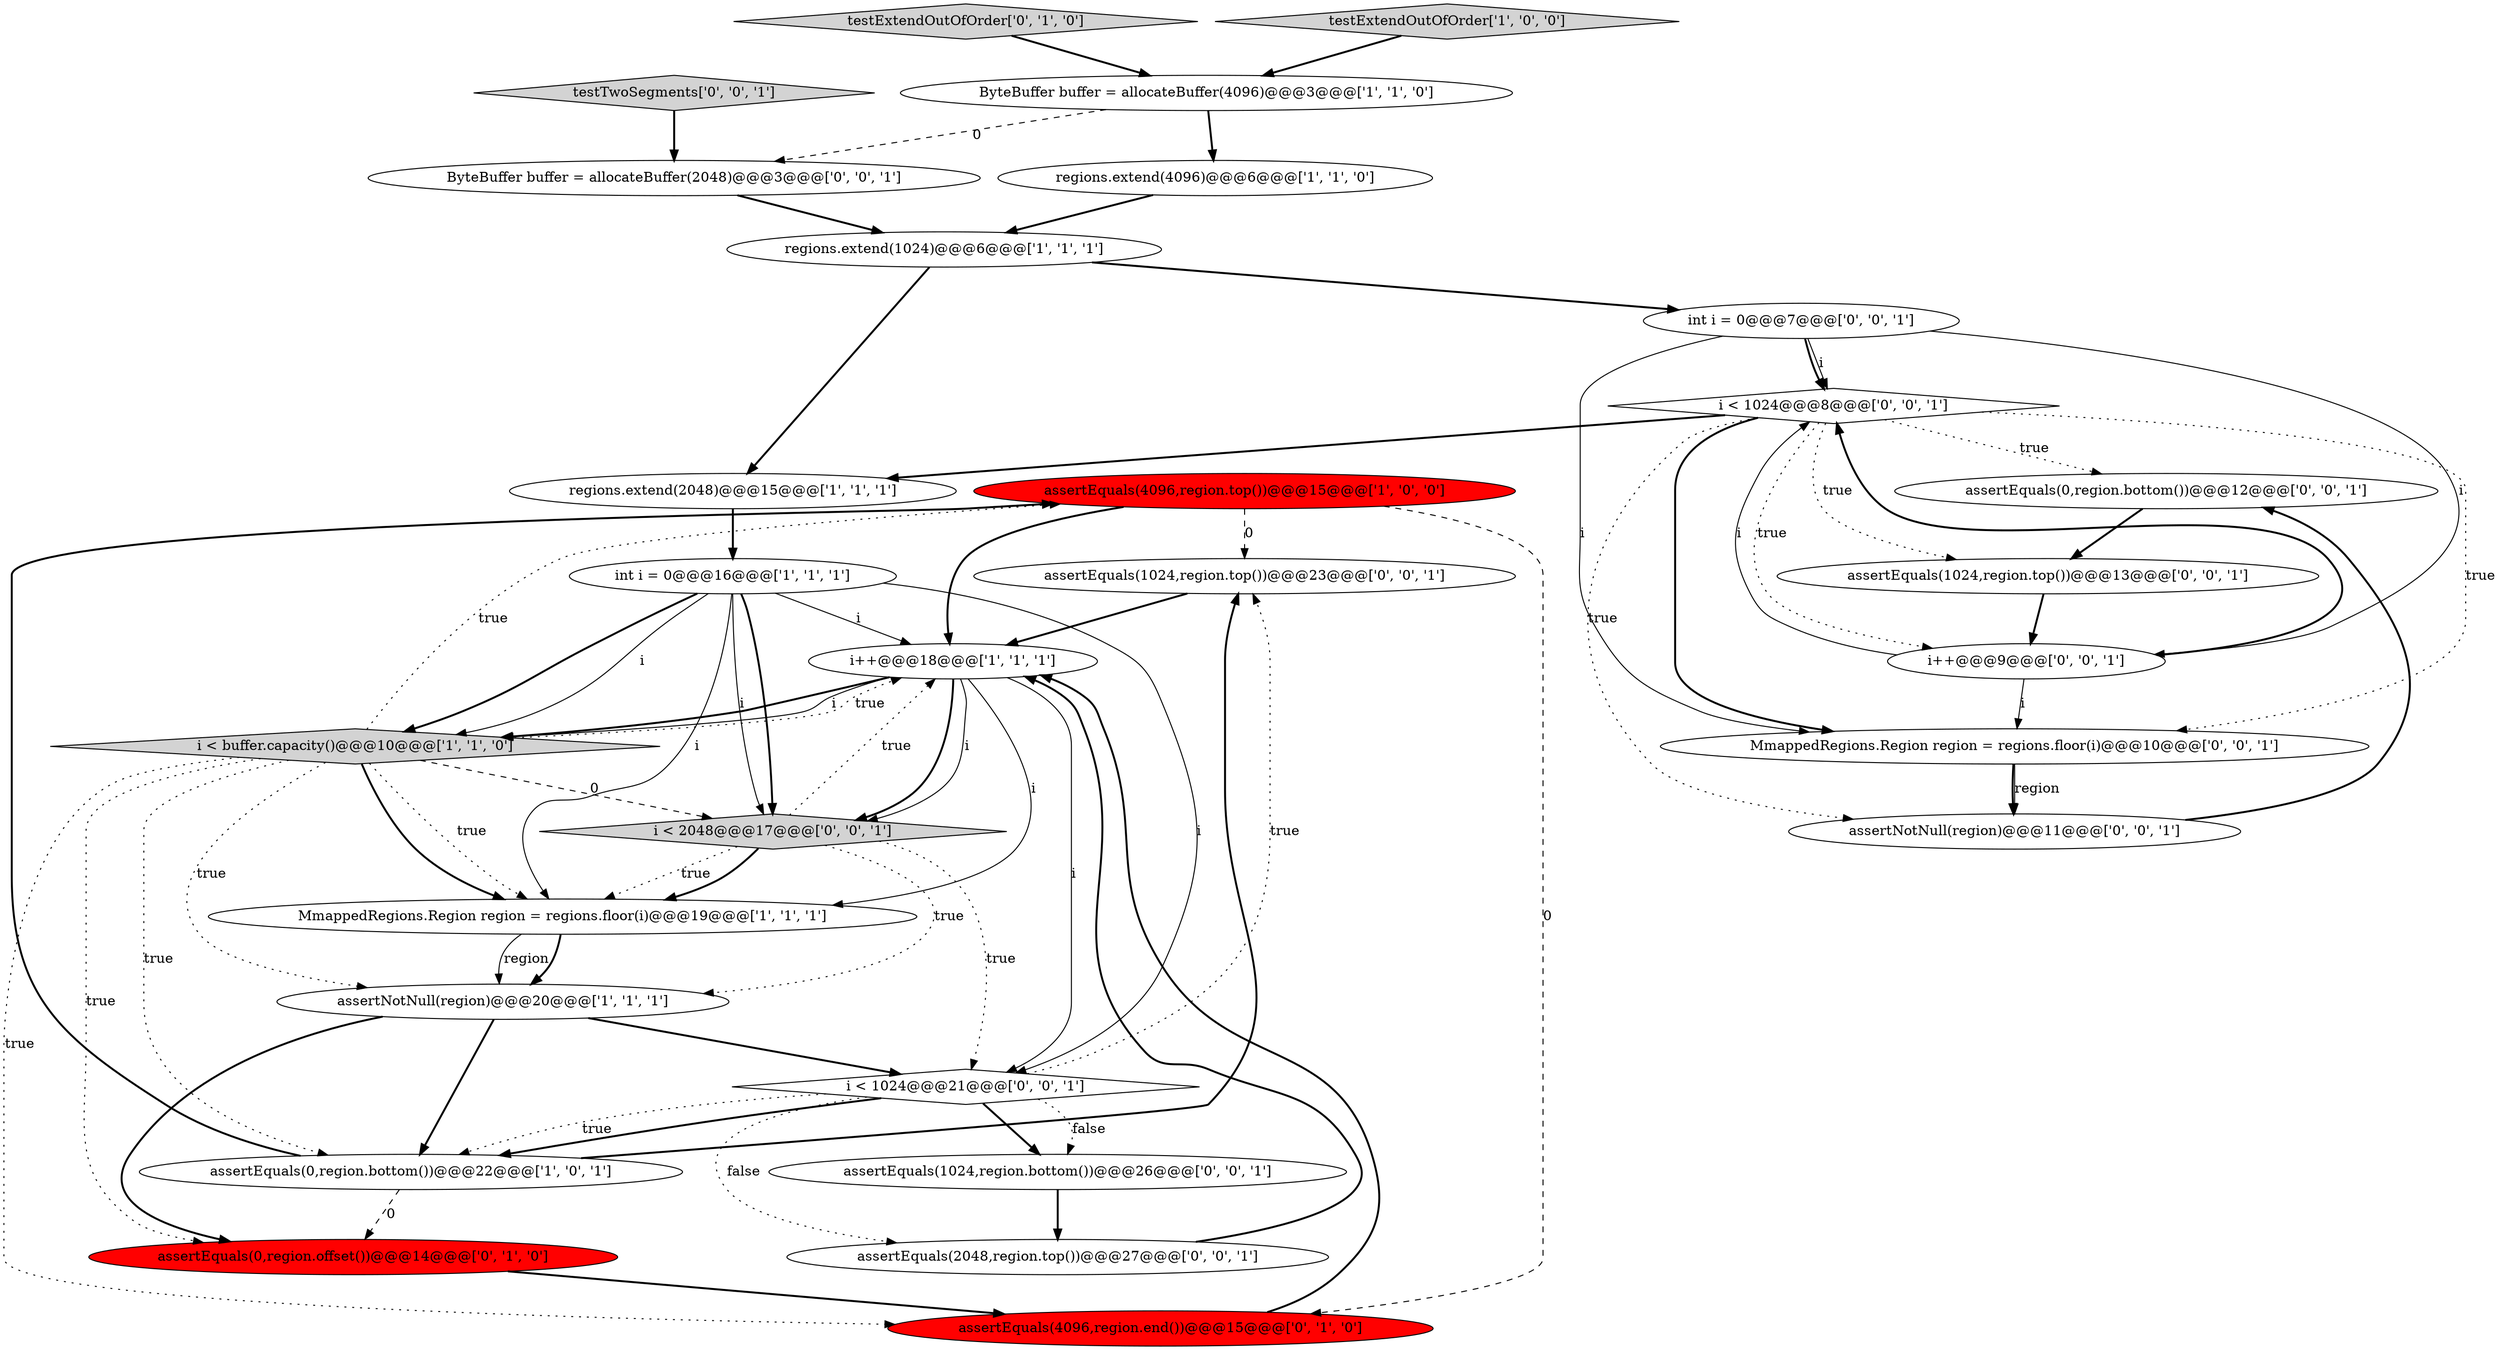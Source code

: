 digraph {
0 [style = filled, label = "assertEquals(4096,region.top())@@@15@@@['1', '0', '0']", fillcolor = red, shape = ellipse image = "AAA1AAABBB1BBB"];
9 [style = filled, label = "i < buffer.capacity()@@@10@@@['1', '1', '0']", fillcolor = lightgray, shape = diamond image = "AAA0AAABBB1BBB"];
19 [style = filled, label = "assertEquals(1024,region.top())@@@23@@@['0', '0', '1']", fillcolor = white, shape = ellipse image = "AAA0AAABBB3BBB"];
12 [style = filled, label = "testExtendOutOfOrder['0', '1', '0']", fillcolor = lightgray, shape = diamond image = "AAA0AAABBB2BBB"];
8 [style = filled, label = "i++@@@18@@@['1', '1', '1']", fillcolor = white, shape = ellipse image = "AAA0AAABBB1BBB"];
20 [style = filled, label = "assertEquals(1024,region.bottom())@@@26@@@['0', '0', '1']", fillcolor = white, shape = ellipse image = "AAA0AAABBB3BBB"];
3 [style = filled, label = "assertNotNull(region)@@@20@@@['1', '1', '1']", fillcolor = white, shape = ellipse image = "AAA0AAABBB1BBB"];
1 [style = filled, label = "MmappedRegions.Region region = regions.floor(i)@@@19@@@['1', '1', '1']", fillcolor = white, shape = ellipse image = "AAA0AAABBB1BBB"];
7 [style = filled, label = "int i = 0@@@16@@@['1', '1', '1']", fillcolor = white, shape = ellipse image = "AAA0AAABBB1BBB"];
26 [style = filled, label = "assertEquals(0,region.bottom())@@@12@@@['0', '0', '1']", fillcolor = white, shape = ellipse image = "AAA0AAABBB3BBB"];
6 [style = filled, label = "ByteBuffer buffer = allocateBuffer(4096)@@@3@@@['1', '1', '0']", fillcolor = white, shape = ellipse image = "AAA0AAABBB1BBB"];
27 [style = filled, label = "i < 1024@@@8@@@['0', '0', '1']", fillcolor = white, shape = diamond image = "AAA0AAABBB3BBB"];
10 [style = filled, label = "assertEquals(0,region.bottom())@@@22@@@['1', '0', '1']", fillcolor = white, shape = ellipse image = "AAA0AAABBB1BBB"];
14 [style = filled, label = "assertEquals(0,region.offset())@@@14@@@['0', '1', '0']", fillcolor = red, shape = ellipse image = "AAA1AAABBB2BBB"];
5 [style = filled, label = "testExtendOutOfOrder['1', '0', '0']", fillcolor = lightgray, shape = diamond image = "AAA0AAABBB1BBB"];
21 [style = filled, label = "assertEquals(2048,region.top())@@@27@@@['0', '0', '1']", fillcolor = white, shape = ellipse image = "AAA0AAABBB3BBB"];
23 [style = filled, label = "i++@@@9@@@['0', '0', '1']", fillcolor = white, shape = ellipse image = "AAA0AAABBB3BBB"];
28 [style = filled, label = "assertNotNull(region)@@@11@@@['0', '0', '1']", fillcolor = white, shape = ellipse image = "AAA0AAABBB3BBB"];
11 [style = filled, label = "regions.extend(1024)@@@6@@@['1', '1', '1']", fillcolor = white, shape = ellipse image = "AAA0AAABBB1BBB"];
16 [style = filled, label = "i < 1024@@@21@@@['0', '0', '1']", fillcolor = white, shape = diamond image = "AAA0AAABBB3BBB"];
24 [style = filled, label = "MmappedRegions.Region region = regions.floor(i)@@@10@@@['0', '0', '1']", fillcolor = white, shape = ellipse image = "AAA0AAABBB3BBB"];
4 [style = filled, label = "regions.extend(2048)@@@15@@@['1', '1', '1']", fillcolor = white, shape = ellipse image = "AAA0AAABBB1BBB"];
13 [style = filled, label = "assertEquals(4096,region.end())@@@15@@@['0', '1', '0']", fillcolor = red, shape = ellipse image = "AAA1AAABBB2BBB"];
25 [style = filled, label = "ByteBuffer buffer = allocateBuffer(2048)@@@3@@@['0', '0', '1']", fillcolor = white, shape = ellipse image = "AAA0AAABBB3BBB"];
15 [style = filled, label = "i < 2048@@@17@@@['0', '0', '1']", fillcolor = lightgray, shape = diamond image = "AAA0AAABBB3BBB"];
2 [style = filled, label = "regions.extend(4096)@@@6@@@['1', '1', '0']", fillcolor = white, shape = ellipse image = "AAA0AAABBB1BBB"];
18 [style = filled, label = "assertEquals(1024,region.top())@@@13@@@['0', '0', '1']", fillcolor = white, shape = ellipse image = "AAA0AAABBB3BBB"];
17 [style = filled, label = "int i = 0@@@7@@@['0', '0', '1']", fillcolor = white, shape = ellipse image = "AAA0AAABBB3BBB"];
22 [style = filled, label = "testTwoSegments['0', '0', '1']", fillcolor = lightgray, shape = diamond image = "AAA0AAABBB3BBB"];
16->19 [style = dotted, label="true"];
24->28 [style = bold, label=""];
22->25 [style = bold, label=""];
24->28 [style = solid, label="region"];
1->3 [style = solid, label="region"];
9->0 [style = dotted, label="true"];
23->24 [style = solid, label="i"];
8->15 [style = bold, label=""];
18->23 [style = bold, label=""];
23->27 [style = bold, label=""];
8->16 [style = solid, label="i"];
16->21 [style = dotted, label="false"];
17->23 [style = solid, label="i"];
16->10 [style = bold, label=""];
8->15 [style = solid, label="i"];
0->19 [style = dashed, label="0"];
27->26 [style = dotted, label="true"];
10->19 [style = bold, label=""];
7->1 [style = solid, label="i"];
3->14 [style = bold, label=""];
11->4 [style = bold, label=""];
1->3 [style = bold, label=""];
21->8 [style = bold, label=""];
27->23 [style = dotted, label="true"];
28->26 [style = bold, label=""];
23->27 [style = solid, label="i"];
7->15 [style = solid, label="i"];
27->24 [style = dotted, label="true"];
3->16 [style = bold, label=""];
15->16 [style = dotted, label="true"];
8->9 [style = solid, label="i"];
12->6 [style = bold, label=""];
16->10 [style = dotted, label="true"];
7->16 [style = solid, label="i"];
9->14 [style = dotted, label="true"];
4->7 [style = bold, label=""];
19->8 [style = bold, label=""];
7->9 [style = solid, label="i"];
6->2 [style = bold, label=""];
20->21 [style = bold, label=""];
9->8 [style = dotted, label="true"];
7->9 [style = bold, label=""];
15->3 [style = dotted, label="true"];
3->10 [style = bold, label=""];
27->28 [style = dotted, label="true"];
27->4 [style = bold, label=""];
16->20 [style = dotted, label="false"];
15->8 [style = dotted, label="true"];
5->6 [style = bold, label=""];
6->25 [style = dashed, label="0"];
25->11 [style = bold, label=""];
15->1 [style = dotted, label="true"];
8->1 [style = solid, label="i"];
9->13 [style = dotted, label="true"];
10->0 [style = bold, label=""];
0->13 [style = dashed, label="0"];
0->8 [style = bold, label=""];
8->9 [style = bold, label=""];
9->1 [style = dotted, label="true"];
17->24 [style = solid, label="i"];
11->17 [style = bold, label=""];
7->15 [style = bold, label=""];
27->24 [style = bold, label=""];
14->13 [style = bold, label=""];
17->27 [style = bold, label=""];
13->8 [style = bold, label=""];
9->1 [style = bold, label=""];
16->20 [style = bold, label=""];
7->8 [style = solid, label="i"];
9->10 [style = dotted, label="true"];
27->18 [style = dotted, label="true"];
2->11 [style = bold, label=""];
9->3 [style = dotted, label="true"];
17->27 [style = solid, label="i"];
10->14 [style = dashed, label="0"];
9->15 [style = dashed, label="0"];
26->18 [style = bold, label=""];
15->1 [style = bold, label=""];
}
